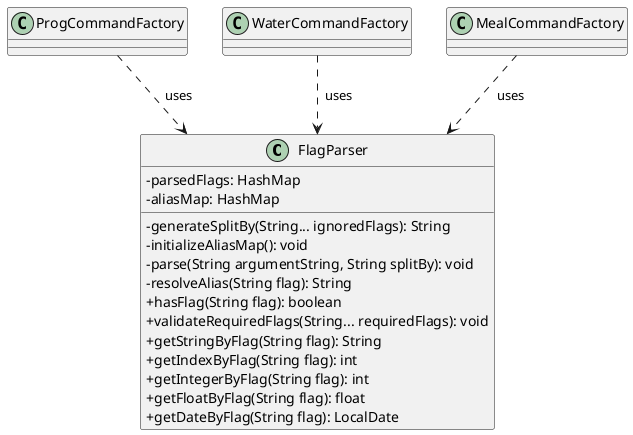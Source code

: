 @startuml
skinparam classAttributeIconSize 0

class FlagParser {
  - parsedFlags: HashMap
  - aliasMap: HashMap

  - generateSplitBy(String... ignoredFlags): String
  - initializeAliasMap(): void
  - parse(String argumentString, String splitBy): void
  - resolveAlias(String flag): String
  + hasFlag(String flag): boolean
  + validateRequiredFlags(String... requiredFlags): void
  + getStringByFlag(String flag): String
  + getIndexByFlag(String flag): int
  + getIntegerByFlag(String flag): int
  + getFloatByFlag(String flag): float
  + getDateByFlag(String flag): LocalDate
}

ProgCommandFactory ..>  FlagParser : "  uses"
WaterCommandFactory ..>  FlagParser : "  uses"
MealCommandFactory ..>  FlagParser : "  uses"

@enduml
